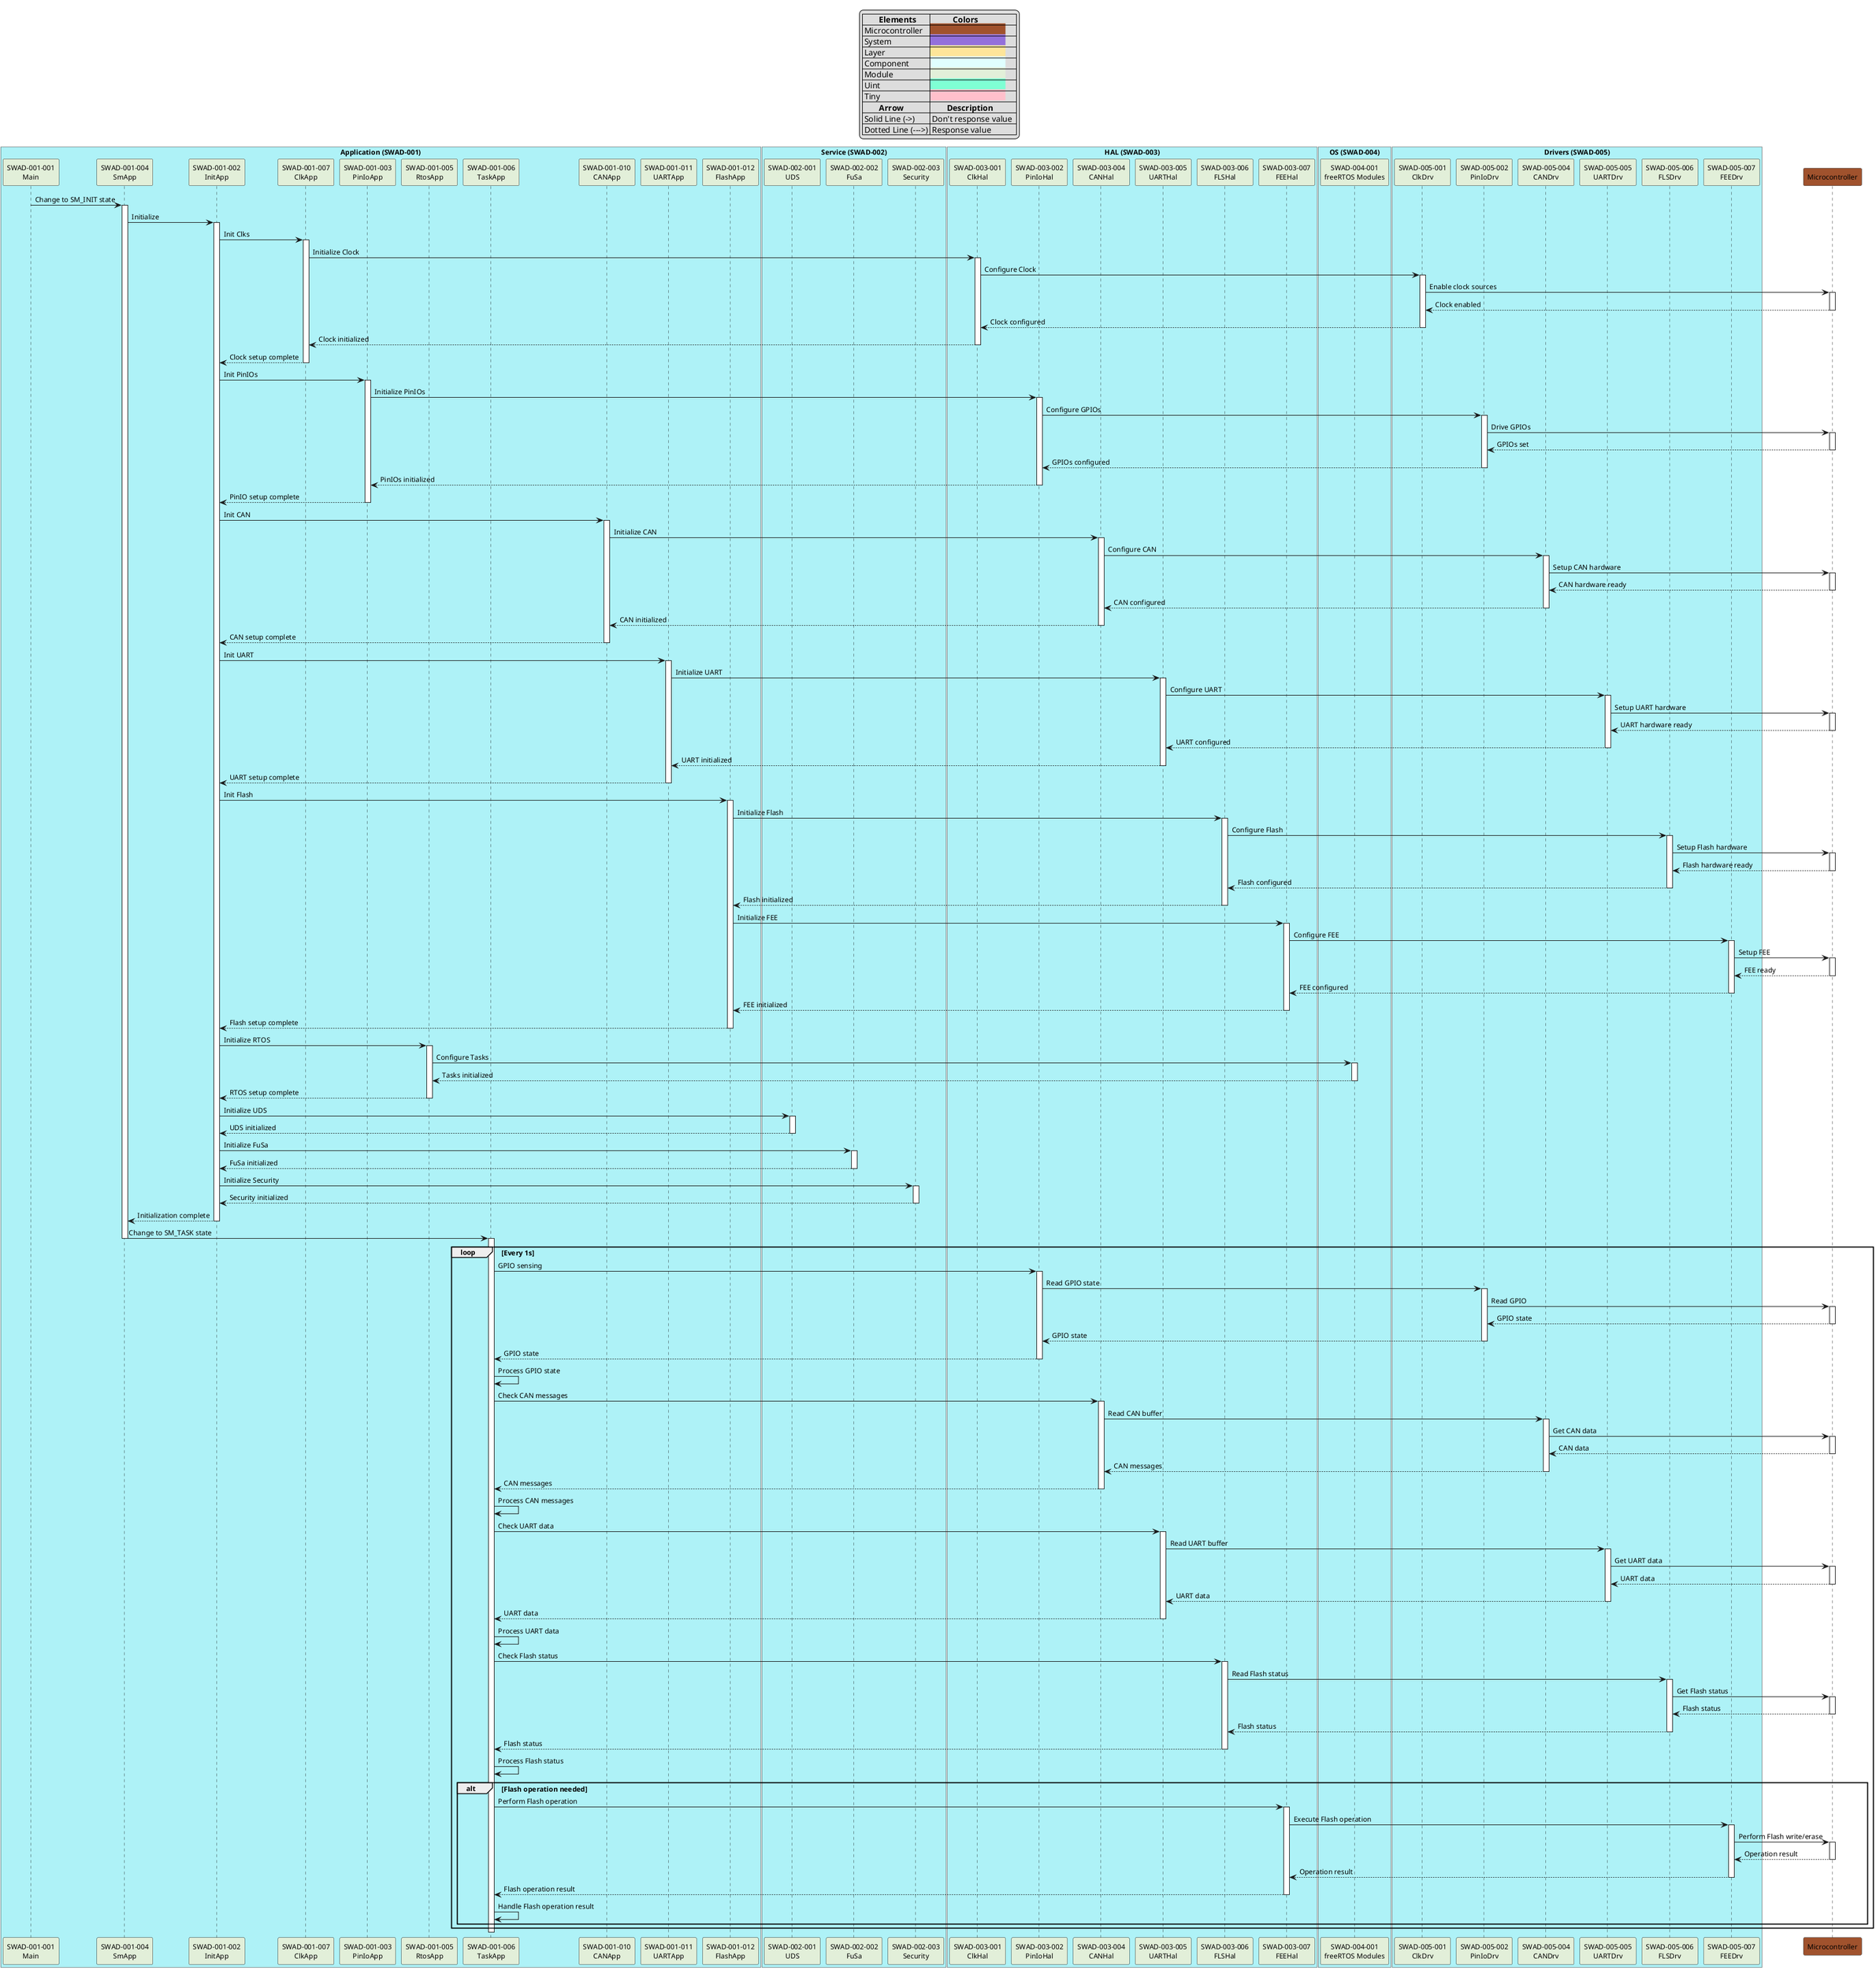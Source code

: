 @startuml
'----- Table Description ----
'Object Colors Setting
skinparam defaultFontName Arial
skinparam defaultFontSize 12
legend top
|=        Elements  |=           Colors  |
| Microcontroller  |<back:#A0522D>                                    |
| System  |<back:#9370DB>                                    |
| Layer  |<back:#FEE599>                                    |
| Component |<back:#E0FFFF>                                    |
| Module |<back:#E2EFD9>                                    |
| Uint |<back:#7FFFD4>                                    |
| Tiny |<back:#FFC0CB>                                    |
'Arrow Function
|=        Arrow |=        Description |
| Solid Line (->) | Don't response value  |
| Dotted Line (--->) | Response value |
endlegend

'---- Define "Application" component and colors ----
box "Application (SWAD-001)" #aef2f7
participant "SWAD-001-001\nMain" as Main #E2EFD9
participant "SWAD-001-004\nSmApp" as SmApp #E2EFD9
participant "SWAD-001-002\nInitApp" as InitApp #E2EFD9
participant "SWAD-001-007\nClkApp" as ClkApp #E2EFD9
participant "SWAD-001-003\nPinIoApp" as PinIoApp #E2EFD9
participant "SWAD-001-005\nRtosApp" as RtosApp #E2EFD9
participant "SWAD-001-006\nTaskApp" as TaskApp #E2EFD9
participant "SWAD-001-010\nCANApp" as CANApp #E2EFD9
participant "SWAD-001-011\nUARTApp" as UARTApp #E2EFD9
participant "SWAD-001-012\nFlashApp" as FlashApp #E2EFD9
end box

'---- Define "Service" component--------------------
box "Service (SWAD-002)" #aef2f7
participant "SWAD-002-001\nUDS" as UDS #E2EFD9
participant "SWAD-002-002\nFuSa" as FuSa #E2EFD9
participant "SWAD-002-003\nSecurity" as Security #E2EFD9
end box

'---- Define "HAL" component -----------------------
box "HAL (SWAD-003)" #aef2f7
participant "SWAD-003-001\nClkHal" as ClkHal #E2EFD9
participant "SWAD-003-002\nPinIoHal" as PinIoHal #E2EFD9
participant "SWAD-003-004\nCANHal" as CANHal #E2EFD9
participant "SWAD-003-005\nUARTHal" as UARTHal #E2EFD9
participant "SWAD-003-006\nFLSHal" as FLSHal #E2EFD9
participant "SWAD-003-007\nFEEHal" as FEEHal #E2EFD9
end box

'---- Define "OS" component ------------------------
box "OS (SWAD-004)" #aef2f7
participant "SWAD-004-001\nfreeRTOS Modules" as RtosModules #E2EFD9
end box

'---- Define "Drivers" component -------------------
box "Drivers (SWAD-005)" #aef2f7
participant "SWAD-005-001\nClkDrv" as ClkDrv #E2EFD9
participant "SWAD-005-002\nPinIoDrv" as PinIoDrv #E2EFD9
participant "SWAD-005-004\nCANDrv" as CANDrv #E2EFD9
participant "SWAD-005-005\nUARTDrv" as UARTDrv #E2EFD9
participant "SWAD-005-006\nFLSDrv" as FLSDrv #E2EFD9
participant "SWAD-005-007\nFEEDrv" as FEEDrv #E2EFD9
end box

'---- Define "Hardware" layer ----------------------
participant Microcontroller #A0522D

'---- Plan modules sequence-------------------------
Main -> SmApp: Change to SM_INIT state
activate SmApp
SmApp -> InitApp: Initialize
activate InitApp

InitApp -> ClkApp: Init Clks
activate ClkApp
ClkApp -> ClkHal: Initialize Clock
activate ClkHal
ClkHal -> ClkDrv: Configure Clock
activate ClkDrv
ClkDrv -> Microcontroller: Enable clock sources
activate Microcontroller
Microcontroller --> ClkDrv: Clock enabled
deactivate Microcontroller
ClkDrv --> ClkHal: Clock configured
deactivate ClkDrv
ClkHal --> ClkApp: Clock initialized
deactivate ClkHal
ClkApp --> InitApp: Clock setup complete
deactivate ClkApp

InitApp -> PinIoApp: Init PinIOs
activate PinIoApp
PinIoApp -> PinIoHal: Initialize PinIOs
activate PinIoHal
PinIoHal -> PinIoDrv: Configure GPIOs
activate PinIoDrv
PinIoDrv -> Microcontroller: Drive GPIOs
activate Microcontroller
Microcontroller --> PinIoDrv: GPIOs set
deactivate Microcontroller
PinIoDrv --> PinIoHal: GPIOs configured
deactivate PinIoDrv
PinIoHal --> PinIoApp: PinIOs initialized
deactivate PinIoHal
PinIoApp --> InitApp: PinIO setup complete
deactivate PinIoApp

InitApp -> CANApp: Init CAN
activate CANApp
CANApp -> CANHal: Initialize CAN
activate CANHal
CANHal -> CANDrv: Configure CAN
activate CANDrv
CANDrv -> Microcontroller: Setup CAN hardware
activate Microcontroller
Microcontroller --> CANDrv: CAN hardware ready
deactivate Microcontroller
CANDrv --> CANHal: CAN configured
deactivate CANDrv
CANHal --> CANApp: CAN initialized
deactivate CANHal
CANApp --> InitApp: CAN setup complete
deactivate CANApp

InitApp -> UARTApp: Init UART
activate UARTApp
UARTApp -> UARTHal: Initialize UART
activate UARTHal
UARTHal -> UARTDrv: Configure UART
activate UARTDrv
UARTDrv -> Microcontroller: Setup UART hardware
activate Microcontroller
Microcontroller --> UARTDrv: UART hardware ready
deactivate Microcontroller
UARTDrv --> UARTHal: UART configured
deactivate UARTDrv
UARTHal --> UARTApp: UART initialized
deactivate UARTHal
UARTApp --> InitApp: UART setup complete
deactivate UARTApp

InitApp -> FlashApp: Init Flash
activate FlashApp
FlashApp -> FLSHal: Initialize Flash
activate FLSHal
FLSHal -> FLSDrv: Configure Flash
activate FLSDrv
FLSDrv -> Microcontroller: Setup Flash hardware
activate Microcontroller
Microcontroller --> FLSDrv: Flash hardware ready
deactivate Microcontroller
FLSDrv --> FLSHal: Flash configured
deactivate FLSDrv
FLSHal --> FlashApp: Flash initialized
deactivate FLSHal
FlashApp -> FEEHal: Initialize FEE
activate FEEHal
FEEHal -> FEEDrv: Configure FEE
activate FEEDrv
FEEDrv -> Microcontroller: Setup FEE
activate Microcontroller
Microcontroller --> FEEDrv: FEE ready
deactivate Microcontroller
FEEDrv --> FEEHal: FEE configured
deactivate FEEDrv
FEEHal --> FlashApp: FEE initialized
deactivate FEEHal
FlashApp --> InitApp: Flash setup complete
deactivate FlashApp

InitApp -> RtosApp: Initialize RTOS
activate RtosApp
RtosApp -> RtosModules: Configure Tasks
activate RtosModules
RtosModules --> RtosApp: Tasks initialized
deactivate RtosModules
RtosApp --> InitApp: RTOS setup complete
deactivate RtosApp

InitApp -> UDS: Initialize UDS
activate UDS
UDS --> InitApp: UDS initialized
deactivate UDS

InitApp -> FuSa: Initialize FuSa
activate FuSa
FuSa --> InitApp: FuSa initialized
deactivate FuSa

InitApp -> Security: Initialize Security
activate Security
Security --> InitApp: Security initialized
deactivate Security

InitApp --> SmApp: Initialization complete
deactivate InitApp
SmApp -> TaskApp: Change to SM_TASK state
deactivate SmApp

activate TaskApp
loop Every 1s
    TaskApp -> PinIoHal: GPIO sensing
    activate PinIoHal
    PinIoHal -> PinIoDrv: Read GPIO state
    activate PinIoDrv
    PinIoDrv -> Microcontroller: Read GPIO
    activate Microcontroller
    Microcontroller --> PinIoDrv: GPIO state
    deactivate Microcontroller
    PinIoDrv --> PinIoHal: GPIO state
    deactivate PinIoDrv
    PinIoHal --> TaskApp: GPIO state
    deactivate PinIoHal
    TaskApp -> TaskApp: Process GPIO state

    TaskApp -> CANHal: Check CAN messages
    activate CANHal
    CANHal -> CANDrv: Read CAN buffer
    activate CANDrv
    CANDrv -> Microcontroller: Get CAN data
    activate Microcontroller
    Microcontroller --> CANDrv: CAN data
    deactivate Microcontroller
    CANDrv --> CANHal: CAN messages
    deactivate CANDrv
    CANHal --> TaskApp: CAN messages
    deactivate CANHal
    TaskApp -> TaskApp: Process CAN messages

    TaskApp -> UARTHal: Check UART data
    activate UARTHal
    UARTHal -> UARTDrv: Read UART buffer
    activate UARTDrv
    UARTDrv -> Microcontroller: Get UART data
    activate Microcontroller
    Microcontroller --> UARTDrv: UART data
    deactivate Microcontroller
    UARTDrv --> UARTHal: UART data
    deactivate UARTDrv
    UARTHal --> TaskApp: UART data
    deactivate UARTHal
    TaskApp -> TaskApp: Process UART data

    TaskApp -> FLSHal: Check Flash status
    activate FLSHal
    FLSHal -> FLSDrv: Read Flash status
    activate FLSDrv
    FLSDrv -> Microcontroller: Get Flash status
    activate Microcontroller
    Microcontroller --> FLSDrv: Flash status
    deactivate Microcontroller
    FLSDrv --> FLSHal: Flash status
    deactivate FLSDrv
    FLSHal --> TaskApp: Flash status
    deactivate FLSHal
    TaskApp -> TaskApp: Process Flash status

    alt Flash operation needed
        TaskApp -> FEEHal: Perform Flash operation
        activate FEEHal
        FEEHal -> FEEDrv: Execute Flash operation
        activate FEEDrv
        FEEDrv -> Microcontroller: Perform Flash write/erase
        activate Microcontroller
        Microcontroller --> FEEDrv: Operation result
        deactivate Microcontroller
        FEEDrv --> FEEHal: Operation result
        deactivate FEEDrv
        FEEHal --> TaskApp: Flash operation result
        deactivate FEEHal
        TaskApp -> TaskApp: Handle Flash operation result
    end
end
deactivate TaskApp

@enduml